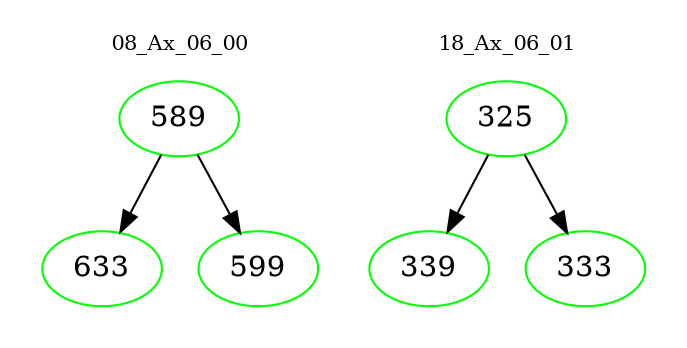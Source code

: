 digraph{
subgraph cluster_0 {
color = white
label = "08_Ax_06_00";
fontsize=10;
T0_589 [label="589", color="green"]
T0_589 -> T0_633 [color="black"]
T0_633 [label="633", color="green"]
T0_589 -> T0_599 [color="black"]
T0_599 [label="599", color="green"]
}
subgraph cluster_1 {
color = white
label = "18_Ax_06_01";
fontsize=10;
T1_325 [label="325", color="green"]
T1_325 -> T1_339 [color="black"]
T1_339 [label="339", color="green"]
T1_325 -> T1_333 [color="black"]
T1_333 [label="333", color="green"]
}
}

